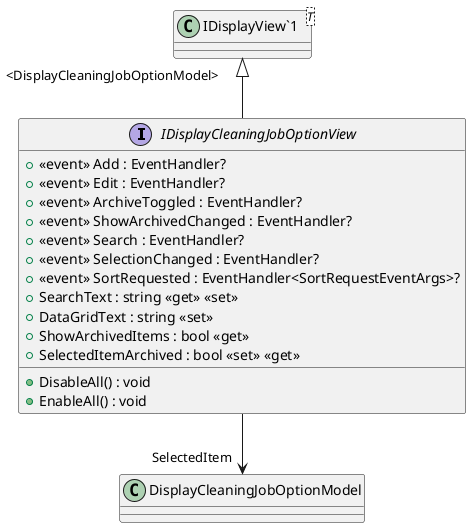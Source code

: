 @startuml
interface IDisplayCleaningJobOptionView {
    +  <<event>> Add : EventHandler? 
    +  <<event>> Edit : EventHandler? 
    +  <<event>> ArchiveToggled : EventHandler? 
    +  <<event>> ShowArchivedChanged : EventHandler? 
    +  <<event>> Search : EventHandler? 
    +  <<event>> SelectionChanged : EventHandler? 
    +  <<event>> SortRequested : EventHandler<SortRequestEventArgs>? 
    + SearchText : string <<get>> <<set>>
    + DataGridText : string <<set>>
    + ShowArchivedItems : bool <<get>>
    + SelectedItemArchived : bool <<set>> <<get>>
    + DisableAll() : void
    + EnableAll() : void
}
class "IDisplayView`1"<T> {
}
"IDisplayView`1" "<DisplayCleaningJobOptionModel>" <|-- IDisplayCleaningJobOptionView
IDisplayCleaningJobOptionView --> "SelectedItem" DisplayCleaningJobOptionModel
@enduml
